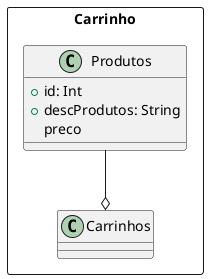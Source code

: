 @startuml carrinho
package Carrinho <<rectangle>> {

  ' Classes
  class Produtos {
    + id: Int
    + descProdutos: String
    preco
  }

  class Carrinhos {

  }

  ' Relacionamentos
  Produtos --o Carrinhos

}
@enduml